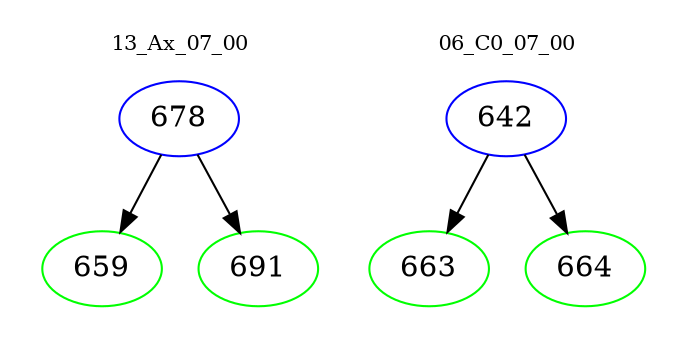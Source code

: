 digraph{
subgraph cluster_0 {
color = white
label = "13_Ax_07_00";
fontsize=10;
T0_678 [label="678", color="blue"]
T0_678 -> T0_659 [color="black"]
T0_659 [label="659", color="green"]
T0_678 -> T0_691 [color="black"]
T0_691 [label="691", color="green"]
}
subgraph cluster_1 {
color = white
label = "06_C0_07_00";
fontsize=10;
T1_642 [label="642", color="blue"]
T1_642 -> T1_663 [color="black"]
T1_663 [label="663", color="green"]
T1_642 -> T1_664 [color="black"]
T1_664 [label="664", color="green"]
}
}
